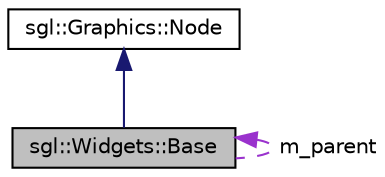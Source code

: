 digraph "sgl::Widgets::Base"
{
 // INTERACTIVE_SVG=YES
 // LATEX_PDF_SIZE
  edge [fontname="Helvetica",fontsize="10",labelfontname="Helvetica",labelfontsize="10"];
  node [fontname="Helvetica",fontsize="10",shape=record];
  Node1 [label="sgl::Widgets::Base",height=0.2,width=0.4,color="black", fillcolor="grey75", style="filled", fontcolor="black",tooltip="Base class for all widgets."];
  Node2 -> Node1 [dir="back",color="midnightblue",fontsize="10",style="solid",fontname="Helvetica"];
  Node2 [label="sgl::Graphics::Node",height=0.2,width=0.4,color="black", fillcolor="white", style="filled",URL="$dc/dee/classsgl_1_1Graphics_1_1Node.html",tooltip="Abstract base class for a scene graph node."];
  Node1 -> Node1 [dir="back",color="darkorchid3",fontsize="10",style="dashed",label=" m_parent" ,fontname="Helvetica"];
}
